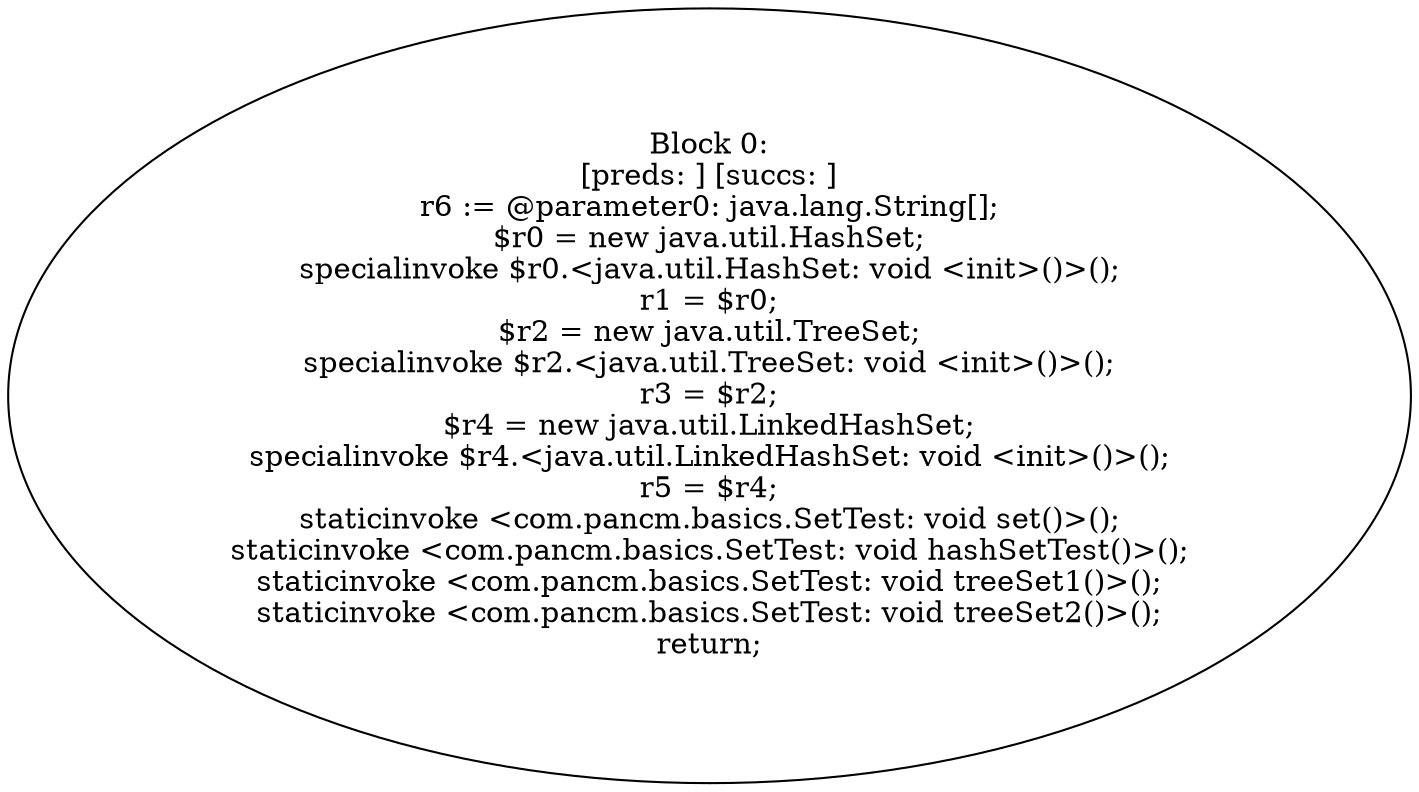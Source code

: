 digraph "unitGraph" {
    "Block 0:
[preds: ] [succs: ]
r6 := @parameter0: java.lang.String[];
$r0 = new java.util.HashSet;
specialinvoke $r0.<java.util.HashSet: void <init>()>();
r1 = $r0;
$r2 = new java.util.TreeSet;
specialinvoke $r2.<java.util.TreeSet: void <init>()>();
r3 = $r2;
$r4 = new java.util.LinkedHashSet;
specialinvoke $r4.<java.util.LinkedHashSet: void <init>()>();
r5 = $r4;
staticinvoke <com.pancm.basics.SetTest: void set()>();
staticinvoke <com.pancm.basics.SetTest: void hashSetTest()>();
staticinvoke <com.pancm.basics.SetTest: void treeSet1()>();
staticinvoke <com.pancm.basics.SetTest: void treeSet2()>();
return;
"
}
